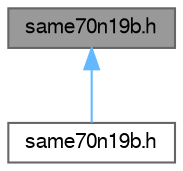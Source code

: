 digraph "same70n19b.h"
{
 // LATEX_PDF_SIZE
  bgcolor="transparent";
  edge [fontname=FreeSans,fontsize=10,labelfontname=FreeSans,labelfontsize=10];
  node [fontname=FreeSans,fontsize=10,shape=box,height=0.2,width=0.4];
  Node1 [label="same70n19b.h",height=0.2,width=0.4,color="gray40", fillcolor="grey60", style="filled", fontcolor="black",tooltip="Copyright (c) 2018 Microchip Technology Inc."];
  Node1 -> Node2 [dir="back",color="steelblue1",style="solid"];
  Node2 [label="same70n19b.h",height=0.2,width=0.4,color="grey40", fillcolor="white", style="filled",URL="$same70n19b_8h.html",tooltip="Copyright (c) 2017-2019 Microchip Technology Inc."];
}
